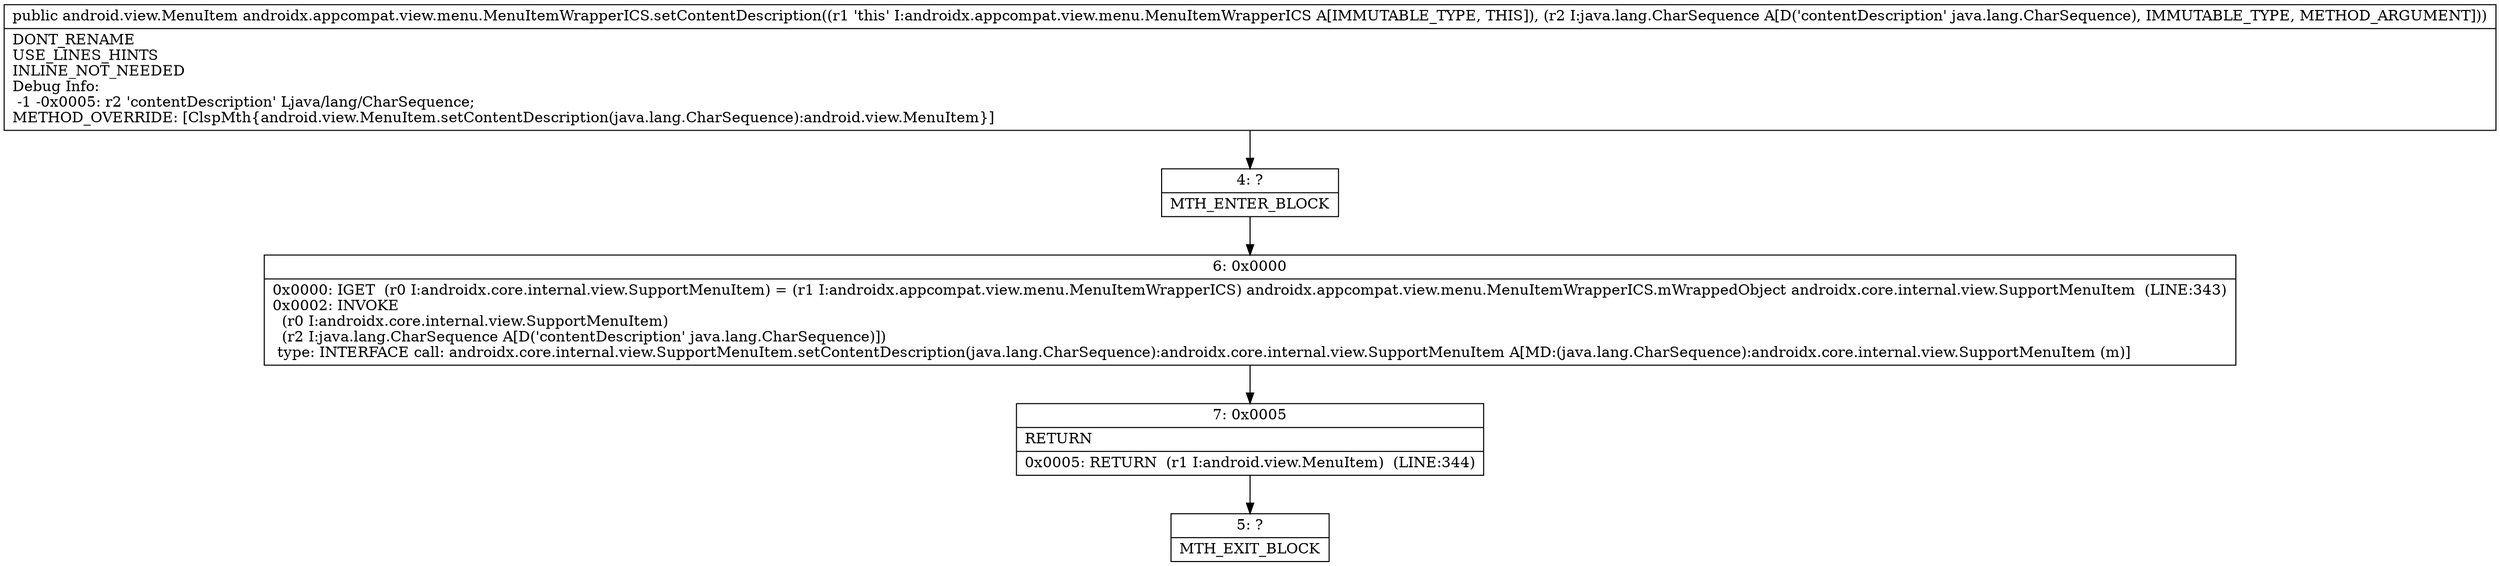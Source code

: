 digraph "CFG forandroidx.appcompat.view.menu.MenuItemWrapperICS.setContentDescription(Ljava\/lang\/CharSequence;)Landroid\/view\/MenuItem;" {
Node_4 [shape=record,label="{4\:\ ?|MTH_ENTER_BLOCK\l}"];
Node_6 [shape=record,label="{6\:\ 0x0000|0x0000: IGET  (r0 I:androidx.core.internal.view.SupportMenuItem) = (r1 I:androidx.appcompat.view.menu.MenuItemWrapperICS) androidx.appcompat.view.menu.MenuItemWrapperICS.mWrappedObject androidx.core.internal.view.SupportMenuItem  (LINE:343)\l0x0002: INVOKE  \l  (r0 I:androidx.core.internal.view.SupportMenuItem)\l  (r2 I:java.lang.CharSequence A[D('contentDescription' java.lang.CharSequence)])\l type: INTERFACE call: androidx.core.internal.view.SupportMenuItem.setContentDescription(java.lang.CharSequence):androidx.core.internal.view.SupportMenuItem A[MD:(java.lang.CharSequence):androidx.core.internal.view.SupportMenuItem (m)]\l}"];
Node_7 [shape=record,label="{7\:\ 0x0005|RETURN\l|0x0005: RETURN  (r1 I:android.view.MenuItem)  (LINE:344)\l}"];
Node_5 [shape=record,label="{5\:\ ?|MTH_EXIT_BLOCK\l}"];
MethodNode[shape=record,label="{public android.view.MenuItem androidx.appcompat.view.menu.MenuItemWrapperICS.setContentDescription((r1 'this' I:androidx.appcompat.view.menu.MenuItemWrapperICS A[IMMUTABLE_TYPE, THIS]), (r2 I:java.lang.CharSequence A[D('contentDescription' java.lang.CharSequence), IMMUTABLE_TYPE, METHOD_ARGUMENT]))  | DONT_RENAME\lUSE_LINES_HINTS\lINLINE_NOT_NEEDED\lDebug Info:\l  \-1 \-0x0005: r2 'contentDescription' Ljava\/lang\/CharSequence;\lMETHOD_OVERRIDE: [ClspMth\{android.view.MenuItem.setContentDescription(java.lang.CharSequence):android.view.MenuItem\}]\l}"];
MethodNode -> Node_4;Node_4 -> Node_6;
Node_6 -> Node_7;
Node_7 -> Node_5;
}

